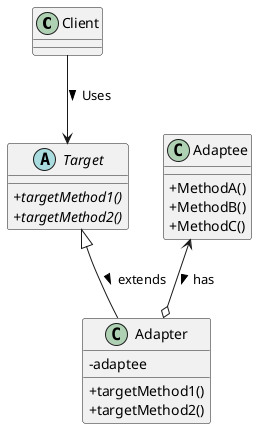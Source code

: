 @startuml
skinparam classAttributeIconSize 0

class Client {
}

abstract class Target {
    {abstract} +targetMethod1()
    {abstract} +targetMethod2()
}

class Adapter {
    -adaptee
    +targetMethod1()
    +targetMethod2()  
}

class Adaptee {
    +MethodA()
    +MethodB()
    +MethodC()
}

Client --> Target : Uses >
Target <|-- Adapter : extends >
Adaptee <--o Adapter : has >

@enduml
